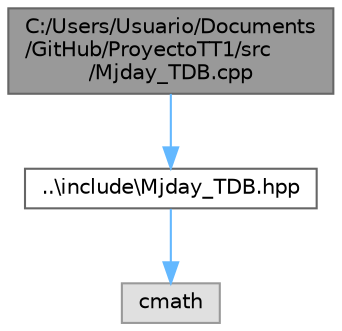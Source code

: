 digraph "C:/Users/Usuario/Documents/GitHub/ProyectoTT1/src/Mjday_TDB.cpp"
{
 // LATEX_PDF_SIZE
  bgcolor="transparent";
  edge [fontname=Helvetica,fontsize=10,labelfontname=Helvetica,labelfontsize=10];
  node [fontname=Helvetica,fontsize=10,shape=box,height=0.2,width=0.4];
  Node1 [id="Node000001",label="C:/Users/Usuario/Documents\l/GitHub/ProyectoTT1/src\l/Mjday_TDB.cpp",height=0.2,width=0.4,color="gray40", fillcolor="grey60", style="filled", fontcolor="black",tooltip="Cálculo de la fecha juliana modificada para un tiempo dinámico baricéntrico."];
  Node1 -> Node2 [id="edge1_Node000001_Node000002",color="steelblue1",style="solid",tooltip=" "];
  Node2 [id="Node000002",label="..\\include\\Mjday_TDB.hpp",height=0.2,width=0.4,color="grey40", fillcolor="white", style="filled",URL="$_mjday___t_d_b_8hpp.html",tooltip="Este archivo de cabecera contiene una implementación de la función Mjday_TDB."];
  Node2 -> Node3 [id="edge2_Node000002_Node000003",color="steelblue1",style="solid",tooltip=" "];
  Node3 [id="Node000003",label="cmath",height=0.2,width=0.4,color="grey60", fillcolor="#E0E0E0", style="filled",tooltip=" "];
}

